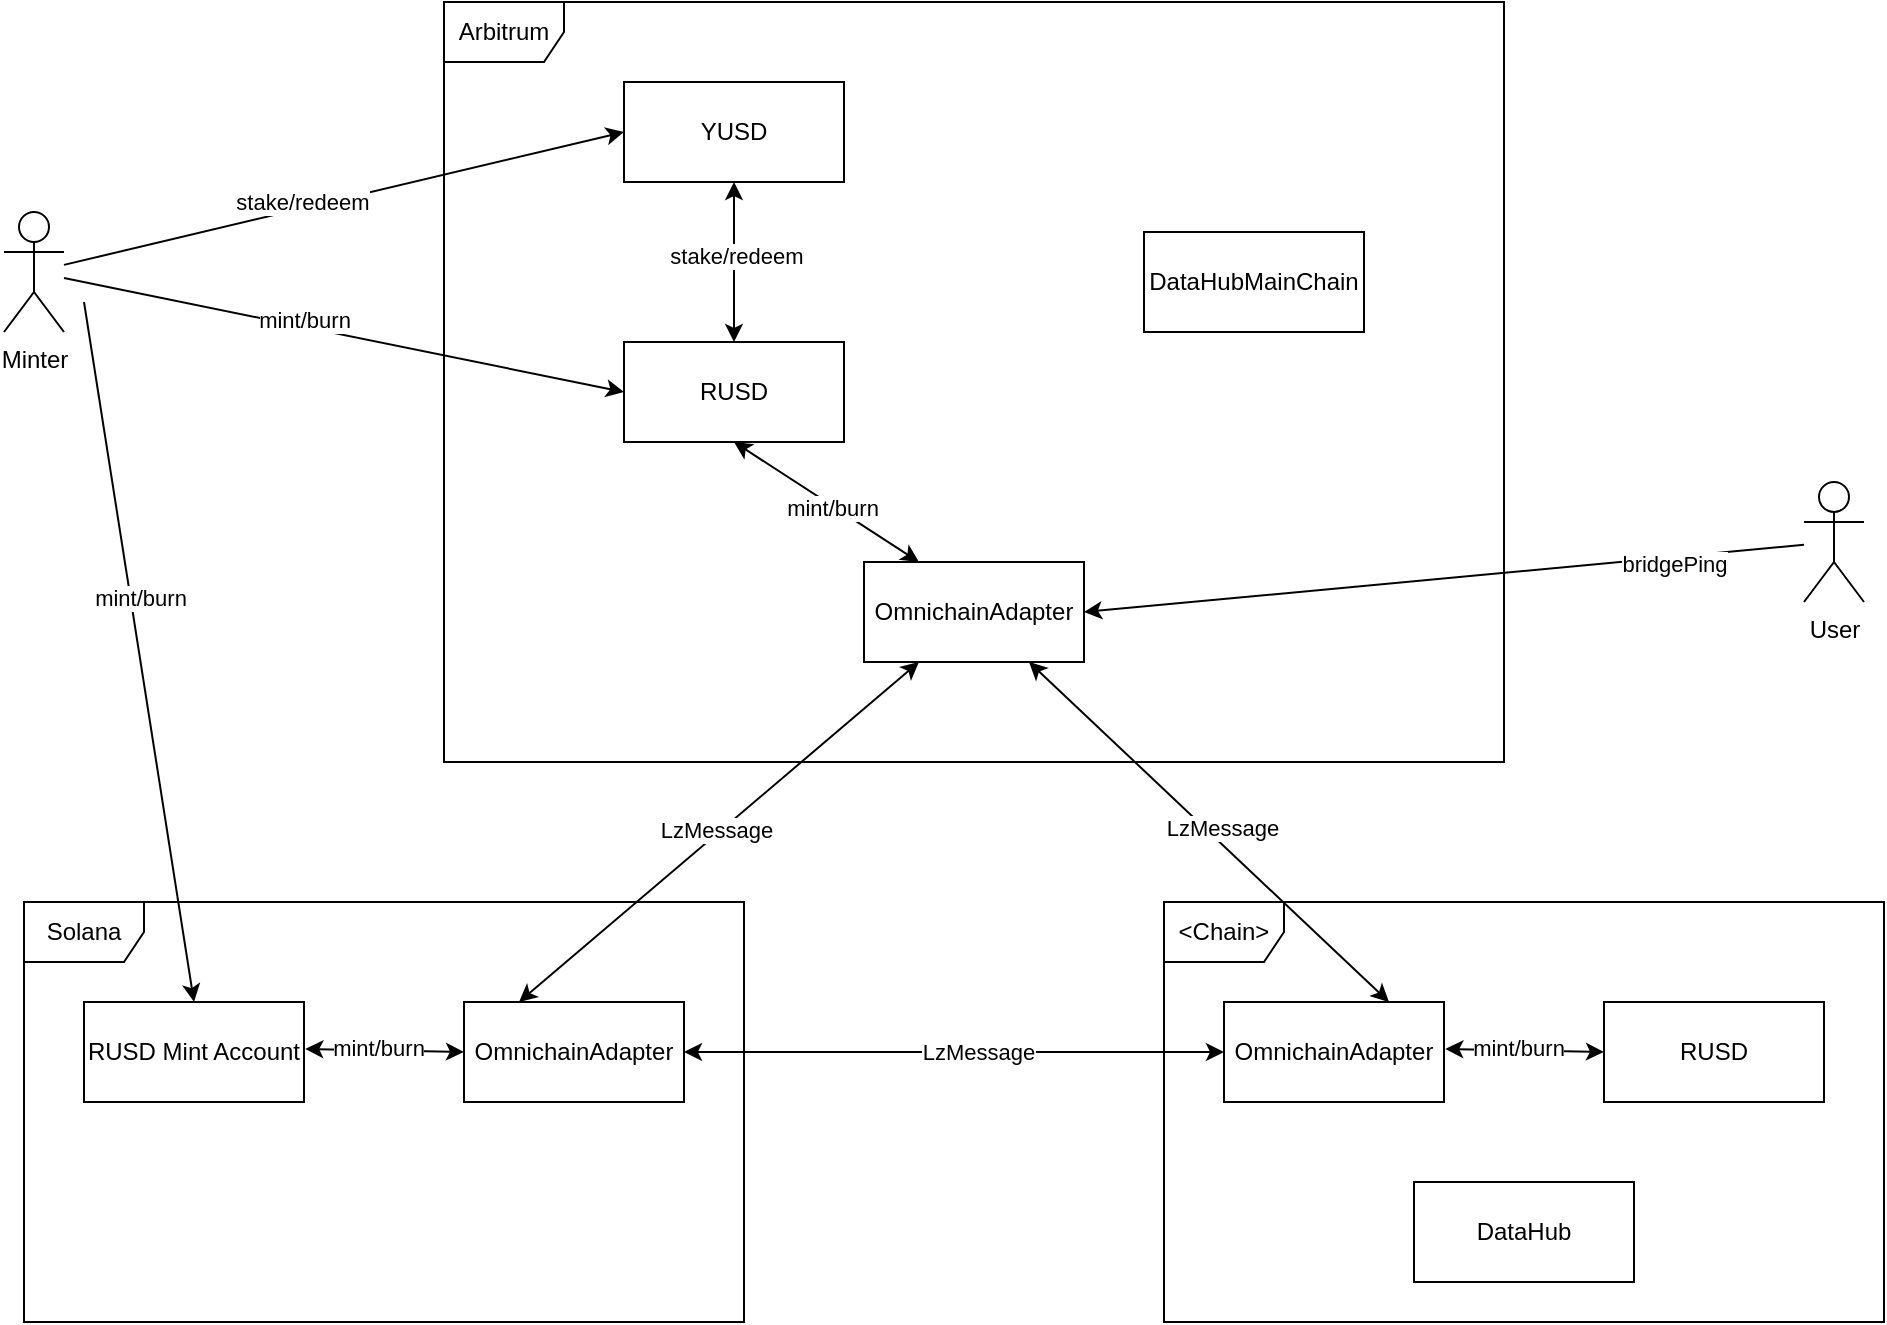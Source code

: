 <mxfile version="27.1.3">
  <diagram name="Page-1" id="o38izYaOU5alYuEDEcSR">
    <mxGraphModel dx="1057" dy="677" grid="0" gridSize="10" guides="1" tooltips="1" connect="1" arrows="1" fold="1" page="1" pageScale="1" pageWidth="1100" pageHeight="850" math="0" shadow="0">
      <root>
        <mxCell id="0" />
        <mxCell id="1" parent="0" />
        <mxCell id="YRCod2hEBOEXPZXy-oD2-42" value="User&lt;div&gt;&lt;br&gt;&lt;/div&gt;" style="shape=umlActor;verticalLabelPosition=bottom;verticalAlign=top;html=1;outlineConnect=0;" parent="1" vertex="1">
          <mxGeometry x="980" y="300" width="30" height="60" as="geometry" />
        </mxCell>
        <mxCell id="YRCod2hEBOEXPZXy-oD2-45" value="" style="endArrow=classic;html=1;rounded=0;entryX=1;entryY=0.5;entryDx=0;entryDy=0;" parent="1" source="YRCod2hEBOEXPZXy-oD2-42" target="YRCod2hEBOEXPZXy-oD2-2" edge="1">
          <mxGeometry width="50" height="50" relative="1" as="geometry">
            <mxPoint x="600" y="340" as="sourcePoint" />
            <mxPoint x="530" y="120" as="targetPoint" />
          </mxGeometry>
        </mxCell>
        <mxCell id="YRCod2hEBOEXPZXy-oD2-46" value="bridgePing" style="edgeLabel;html=1;align=center;verticalAlign=middle;resizable=0;points=[];container=0;" parent="YRCod2hEBOEXPZXy-oD2-45" vertex="1" connectable="0">
          <mxGeometry x="-0.15" y="4" relative="1" as="geometry">
            <mxPoint x="87" y="-9" as="offset" />
          </mxGeometry>
        </mxCell>
        <mxCell id="YRCod2hEBOEXPZXy-oD2-1" value="RUSD" style="html=1;whiteSpace=wrap;container=0;" parent="1" vertex="1">
          <mxGeometry x="390" y="230" width="110" height="50" as="geometry" />
        </mxCell>
        <mxCell id="YRCod2hEBOEXPZXy-oD2-2" value="OmnichainAdapter" style="html=1;whiteSpace=wrap;container=0;" parent="1" vertex="1">
          <mxGeometry x="510" y="340" width="110" height="50" as="geometry" />
        </mxCell>
        <mxCell id="YRCod2hEBOEXPZXy-oD2-30" value="YUSD" style="html=1;whiteSpace=wrap;container=0;" parent="1" vertex="1">
          <mxGeometry x="390" y="100" width="110" height="50" as="geometry" />
        </mxCell>
        <mxCell id="YRCod2hEBOEXPZXy-oD2-56" value="" style="endArrow=classic;startArrow=classic;html=1;rounded=0;entryX=0.5;entryY=1;entryDx=0;entryDy=0;exitX=0.25;exitY=0;exitDx=0;exitDy=0;" parent="1" source="YRCod2hEBOEXPZXy-oD2-2" target="YRCod2hEBOEXPZXy-oD2-1" edge="1">
          <mxGeometry width="50" height="50" relative="1" as="geometry">
            <mxPoint x="615" y="265" as="sourcePoint" />
            <mxPoint x="620" y="275" as="targetPoint" />
          </mxGeometry>
        </mxCell>
        <mxCell id="YRCod2hEBOEXPZXy-oD2-57" value="mint/burn" style="edgeLabel;html=1;align=center;verticalAlign=middle;resizable=0;points=[];container=0;" parent="YRCod2hEBOEXPZXy-oD2-56" vertex="1" connectable="0">
          <mxGeometry x="-0.075" y="1" relative="1" as="geometry">
            <mxPoint as="offset" />
          </mxGeometry>
        </mxCell>
        <mxCell id="7vTWLDnwtGBLnaTd_AX2-18" value="Arbitrum" style="shape=umlFrame;whiteSpace=wrap;html=1;pointerEvents=0;" parent="1" vertex="1">
          <mxGeometry x="300" y="60" width="530" height="380" as="geometry" />
        </mxCell>
        <mxCell id="YRCod2hEBOEXPZXy-oD2-50" value="" style="endArrow=classic;startArrow=classic;html=1;rounded=0;exitX=0.25;exitY=0;exitDx=0;exitDy=0;entryX=0.25;entryY=1;entryDx=0;entryDy=0;" parent="1" source="YRCod2hEBOEXPZXy-oD2-38" target="YRCod2hEBOEXPZXy-oD2-2" edge="1">
          <mxGeometry width="50" height="50" relative="1" as="geometry">
            <mxPoint x="475" y="550" as="sourcePoint" />
            <mxPoint x="525" y="500" as="targetPoint" />
          </mxGeometry>
        </mxCell>
        <mxCell id="Am2DClsoOV5Q-4V6qdpF-19" value="LzMessage" style="edgeLabel;html=1;align=center;verticalAlign=middle;resizable=0;points=[];" vertex="1" connectable="0" parent="YRCod2hEBOEXPZXy-oD2-50">
          <mxGeometry x="0.147" relative="1" as="geometry">
            <mxPoint x="-16" y="11" as="offset" />
          </mxGeometry>
        </mxCell>
        <mxCell id="7vTWLDnwtGBLnaTd_AX2-35" value="" style="endArrow=classic;startArrow=classic;html=1;rounded=0;exitX=0.5;exitY=1;exitDx=0;exitDy=0;entryX=0.5;entryY=0;entryDx=0;entryDy=0;" parent="1" source="YRCod2hEBOEXPZXy-oD2-30" target="YRCod2hEBOEXPZXy-oD2-1" edge="1">
          <mxGeometry width="50" height="50" relative="1" as="geometry">
            <mxPoint x="538" y="400" as="sourcePoint" />
            <mxPoint x="445" y="290" as="targetPoint" />
          </mxGeometry>
        </mxCell>
        <mxCell id="7vTWLDnwtGBLnaTd_AX2-36" value="stake/redeem" style="edgeLabel;html=1;align=center;verticalAlign=middle;resizable=0;points=[];container=0;" parent="7vTWLDnwtGBLnaTd_AX2-35" vertex="1" connectable="0">
          <mxGeometry x="-0.075" y="1" relative="1" as="geometry">
            <mxPoint as="offset" />
          </mxGeometry>
        </mxCell>
        <mxCell id="Am2DClsoOV5Q-4V6qdpF-2" value="DataHubMainChain" style="html=1;whiteSpace=wrap;container=0;" vertex="1" parent="1">
          <mxGeometry x="650" y="175" width="110" height="50" as="geometry" />
        </mxCell>
        <mxCell id="Am2DClsoOV5Q-4V6qdpF-3" value="&lt;div&gt;Minter&lt;/div&gt;" style="shape=umlActor;verticalLabelPosition=bottom;verticalAlign=top;html=1;outlineConnect=0;" vertex="1" parent="1">
          <mxGeometry x="80" y="165" width="30" height="60" as="geometry" />
        </mxCell>
        <mxCell id="Am2DClsoOV5Q-4V6qdpF-4" value="" style="endArrow=classic;html=1;rounded=0;entryX=0;entryY=0.5;entryDx=0;entryDy=0;" edge="1" source="Am2DClsoOV5Q-4V6qdpF-3" parent="1" target="YRCod2hEBOEXPZXy-oD2-1">
          <mxGeometry width="50" height="50" relative="1" as="geometry">
            <mxPoint x="120" y="230" as="sourcePoint" />
            <mxPoint x="390" y="120" as="targetPoint" />
          </mxGeometry>
        </mxCell>
        <mxCell id="Am2DClsoOV5Q-4V6qdpF-5" value="mint/burn" style="edgeLabel;html=1;align=center;verticalAlign=middle;resizable=0;points=[];container=0;" vertex="1" connectable="0" parent="Am2DClsoOV5Q-4V6qdpF-4">
          <mxGeometry x="-0.15" y="4" relative="1" as="geometry">
            <mxPoint as="offset" />
          </mxGeometry>
        </mxCell>
        <mxCell id="Am2DClsoOV5Q-4V6qdpF-8" value="" style="endArrow=classic;html=1;rounded=0;entryX=0;entryY=0.5;entryDx=0;entryDy=0;" edge="1" parent="1" source="Am2DClsoOV5Q-4V6qdpF-3" target="YRCod2hEBOEXPZXy-oD2-30">
          <mxGeometry width="50" height="50" relative="1" as="geometry">
            <mxPoint x="120" y="265" as="sourcePoint" />
            <mxPoint x="400" y="265" as="targetPoint" />
          </mxGeometry>
        </mxCell>
        <mxCell id="Am2DClsoOV5Q-4V6qdpF-9" value="stake/redeem" style="edgeLabel;html=1;align=center;verticalAlign=middle;resizable=0;points=[];container=0;" vertex="1" connectable="0" parent="Am2DClsoOV5Q-4V6qdpF-8">
          <mxGeometry x="-0.15" y="4" relative="1" as="geometry">
            <mxPoint as="offset" />
          </mxGeometry>
        </mxCell>
        <mxCell id="Am2DClsoOV5Q-4V6qdpF-10" value="" style="endArrow=classic;html=1;rounded=0;entryX=0.5;entryY=0;entryDx=0;entryDy=0;" edge="1" parent="1" target="YRCod2hEBOEXPZXy-oD2-37">
          <mxGeometry width="50" height="50" relative="1" as="geometry">
            <mxPoint x="120" y="210" as="sourcePoint" />
            <mxPoint x="400" y="265" as="targetPoint" />
          </mxGeometry>
        </mxCell>
        <mxCell id="Am2DClsoOV5Q-4V6qdpF-11" value="mint/burn" style="edgeLabel;html=1;align=center;verticalAlign=middle;resizable=0;points=[];container=0;" vertex="1" connectable="0" parent="Am2DClsoOV5Q-4V6qdpF-10">
          <mxGeometry x="-0.15" y="4" relative="1" as="geometry">
            <mxPoint as="offset" />
          </mxGeometry>
        </mxCell>
        <mxCell id="Am2DClsoOV5Q-4V6qdpF-12" value="" style="group" vertex="1" connectable="0" parent="1">
          <mxGeometry x="90" y="510" width="360" height="210" as="geometry" />
        </mxCell>
        <mxCell id="7vTWLDnwtGBLnaTd_AX2-16" value="Solana" style="shape=umlFrame;whiteSpace=wrap;html=1;pointerEvents=0;" parent="Am2DClsoOV5Q-4V6qdpF-12" vertex="1">
          <mxGeometry width="360" height="210" as="geometry" />
        </mxCell>
        <mxCell id="YRCod2hEBOEXPZXy-oD2-37" value="RUSD Mint Account" style="html=1;whiteSpace=wrap;" parent="Am2DClsoOV5Q-4V6qdpF-12" vertex="1">
          <mxGeometry x="30" y="50" width="110" height="50" as="geometry" />
        </mxCell>
        <mxCell id="YRCod2hEBOEXPZXy-oD2-38" value="OmnichainAdapter" style="html=1;whiteSpace=wrap;" parent="Am2DClsoOV5Q-4V6qdpF-12" vertex="1">
          <mxGeometry x="220" y="50" width="110" height="50" as="geometry" />
        </mxCell>
        <mxCell id="YRCod2hEBOEXPZXy-oD2-60" value="" style="endArrow=classic;startArrow=classic;html=1;rounded=0;entryX=0;entryY=0.5;entryDx=0;entryDy=0;exitX=1.006;exitY=0.469;exitDx=0;exitDy=0;exitPerimeter=0;" parent="Am2DClsoOV5Q-4V6qdpF-12" source="YRCod2hEBOEXPZXy-oD2-37" target="YRCod2hEBOEXPZXy-oD2-38" edge="1">
          <mxGeometry width="50" height="50" relative="1" as="geometry">
            <mxPoint x="110" y="90" as="sourcePoint" />
            <mxPoint x="40" y="50" as="targetPoint" />
          </mxGeometry>
        </mxCell>
        <mxCell id="YRCod2hEBOEXPZXy-oD2-61" value="mint/burn" style="edgeLabel;html=1;align=center;verticalAlign=middle;resizable=0;points=[];" parent="YRCod2hEBOEXPZXy-oD2-60" vertex="1" connectable="0">
          <mxGeometry x="-0.075" y="1" relative="1" as="geometry">
            <mxPoint as="offset" />
          </mxGeometry>
        </mxCell>
        <mxCell id="Am2DClsoOV5Q-4V6qdpF-13" value="" style="group" vertex="1" connectable="0" parent="1">
          <mxGeometry x="660" y="510" width="360" height="210" as="geometry" />
        </mxCell>
        <mxCell id="Am2DClsoOV5Q-4V6qdpF-14" value="&amp;lt;Chain&lt;span style=&quot;background-color: transparent; color: light-dark(rgb(0, 0, 0), rgb(255, 255, 255));&quot;&gt;&amp;gt;&lt;/span&gt;" style="shape=umlFrame;whiteSpace=wrap;html=1;pointerEvents=0;" vertex="1" parent="Am2DClsoOV5Q-4V6qdpF-13">
          <mxGeometry width="360" height="210" as="geometry" />
        </mxCell>
        <mxCell id="Am2DClsoOV5Q-4V6qdpF-15" value="OmnichainAdapter" style="html=1;whiteSpace=wrap;" vertex="1" parent="Am2DClsoOV5Q-4V6qdpF-13">
          <mxGeometry x="30" y="50" width="110" height="50" as="geometry" />
        </mxCell>
        <mxCell id="Am2DClsoOV5Q-4V6qdpF-16" value="RUSD" style="html=1;whiteSpace=wrap;" vertex="1" parent="Am2DClsoOV5Q-4V6qdpF-13">
          <mxGeometry x="220" y="50" width="110" height="50" as="geometry" />
        </mxCell>
        <mxCell id="Am2DClsoOV5Q-4V6qdpF-17" value="" style="endArrow=classic;startArrow=classic;html=1;rounded=0;entryX=0;entryY=0.5;entryDx=0;entryDy=0;exitX=1.006;exitY=0.469;exitDx=0;exitDy=0;exitPerimeter=0;" edge="1" parent="Am2DClsoOV5Q-4V6qdpF-13" source="Am2DClsoOV5Q-4V6qdpF-15" target="Am2DClsoOV5Q-4V6qdpF-16">
          <mxGeometry width="50" height="50" relative="1" as="geometry">
            <mxPoint x="110" y="90" as="sourcePoint" />
            <mxPoint x="40" y="50" as="targetPoint" />
          </mxGeometry>
        </mxCell>
        <mxCell id="Am2DClsoOV5Q-4V6qdpF-18" value="mint/burn" style="edgeLabel;html=1;align=center;verticalAlign=middle;resizable=0;points=[];" vertex="1" connectable="0" parent="Am2DClsoOV5Q-4V6qdpF-17">
          <mxGeometry x="-0.075" y="1" relative="1" as="geometry">
            <mxPoint as="offset" />
          </mxGeometry>
        </mxCell>
        <mxCell id="Am2DClsoOV5Q-4V6qdpF-26" value="DataHub" style="html=1;whiteSpace=wrap;container=0;" vertex="1" parent="Am2DClsoOV5Q-4V6qdpF-13">
          <mxGeometry x="125" y="140" width="110" height="50" as="geometry" />
        </mxCell>
        <mxCell id="Am2DClsoOV5Q-4V6qdpF-22" value="" style="endArrow=classic;startArrow=classic;html=1;rounded=0;exitX=1;exitY=0.5;exitDx=0;exitDy=0;entryX=0;entryY=0.5;entryDx=0;entryDy=0;" edge="1" parent="1" source="YRCod2hEBOEXPZXy-oD2-38" target="Am2DClsoOV5Q-4V6qdpF-15">
          <mxGeometry width="50" height="50" relative="1" as="geometry">
            <mxPoint x="403" y="570" as="sourcePoint" />
            <mxPoint x="590" y="590" as="targetPoint" />
          </mxGeometry>
        </mxCell>
        <mxCell id="Am2DClsoOV5Q-4V6qdpF-23" value="LzMessage" style="edgeLabel;html=1;align=center;verticalAlign=middle;resizable=0;points=[];" vertex="1" connectable="0" parent="Am2DClsoOV5Q-4V6qdpF-22">
          <mxGeometry x="0.147" relative="1" as="geometry">
            <mxPoint x="-8" as="offset" />
          </mxGeometry>
        </mxCell>
        <mxCell id="Am2DClsoOV5Q-4V6qdpF-24" value="" style="endArrow=classic;startArrow=classic;html=1;rounded=0;exitX=0.75;exitY=1;exitDx=0;exitDy=0;entryX=0.75;entryY=0;entryDx=0;entryDy=0;" edge="1" parent="1" source="YRCod2hEBOEXPZXy-oD2-2" target="Am2DClsoOV5Q-4V6qdpF-15">
          <mxGeometry width="50" height="50" relative="1" as="geometry">
            <mxPoint x="430" y="595" as="sourcePoint" />
            <mxPoint x="800" y="560" as="targetPoint" />
          </mxGeometry>
        </mxCell>
        <mxCell id="Am2DClsoOV5Q-4V6qdpF-25" value="LzMessage" style="edgeLabel;html=1;align=center;verticalAlign=middle;resizable=0;points=[];" vertex="1" connectable="0" parent="Am2DClsoOV5Q-4V6qdpF-24">
          <mxGeometry x="0.147" relative="1" as="geometry">
            <mxPoint x="-7" y="-15" as="offset" />
          </mxGeometry>
        </mxCell>
      </root>
    </mxGraphModel>
  </diagram>
</mxfile>
